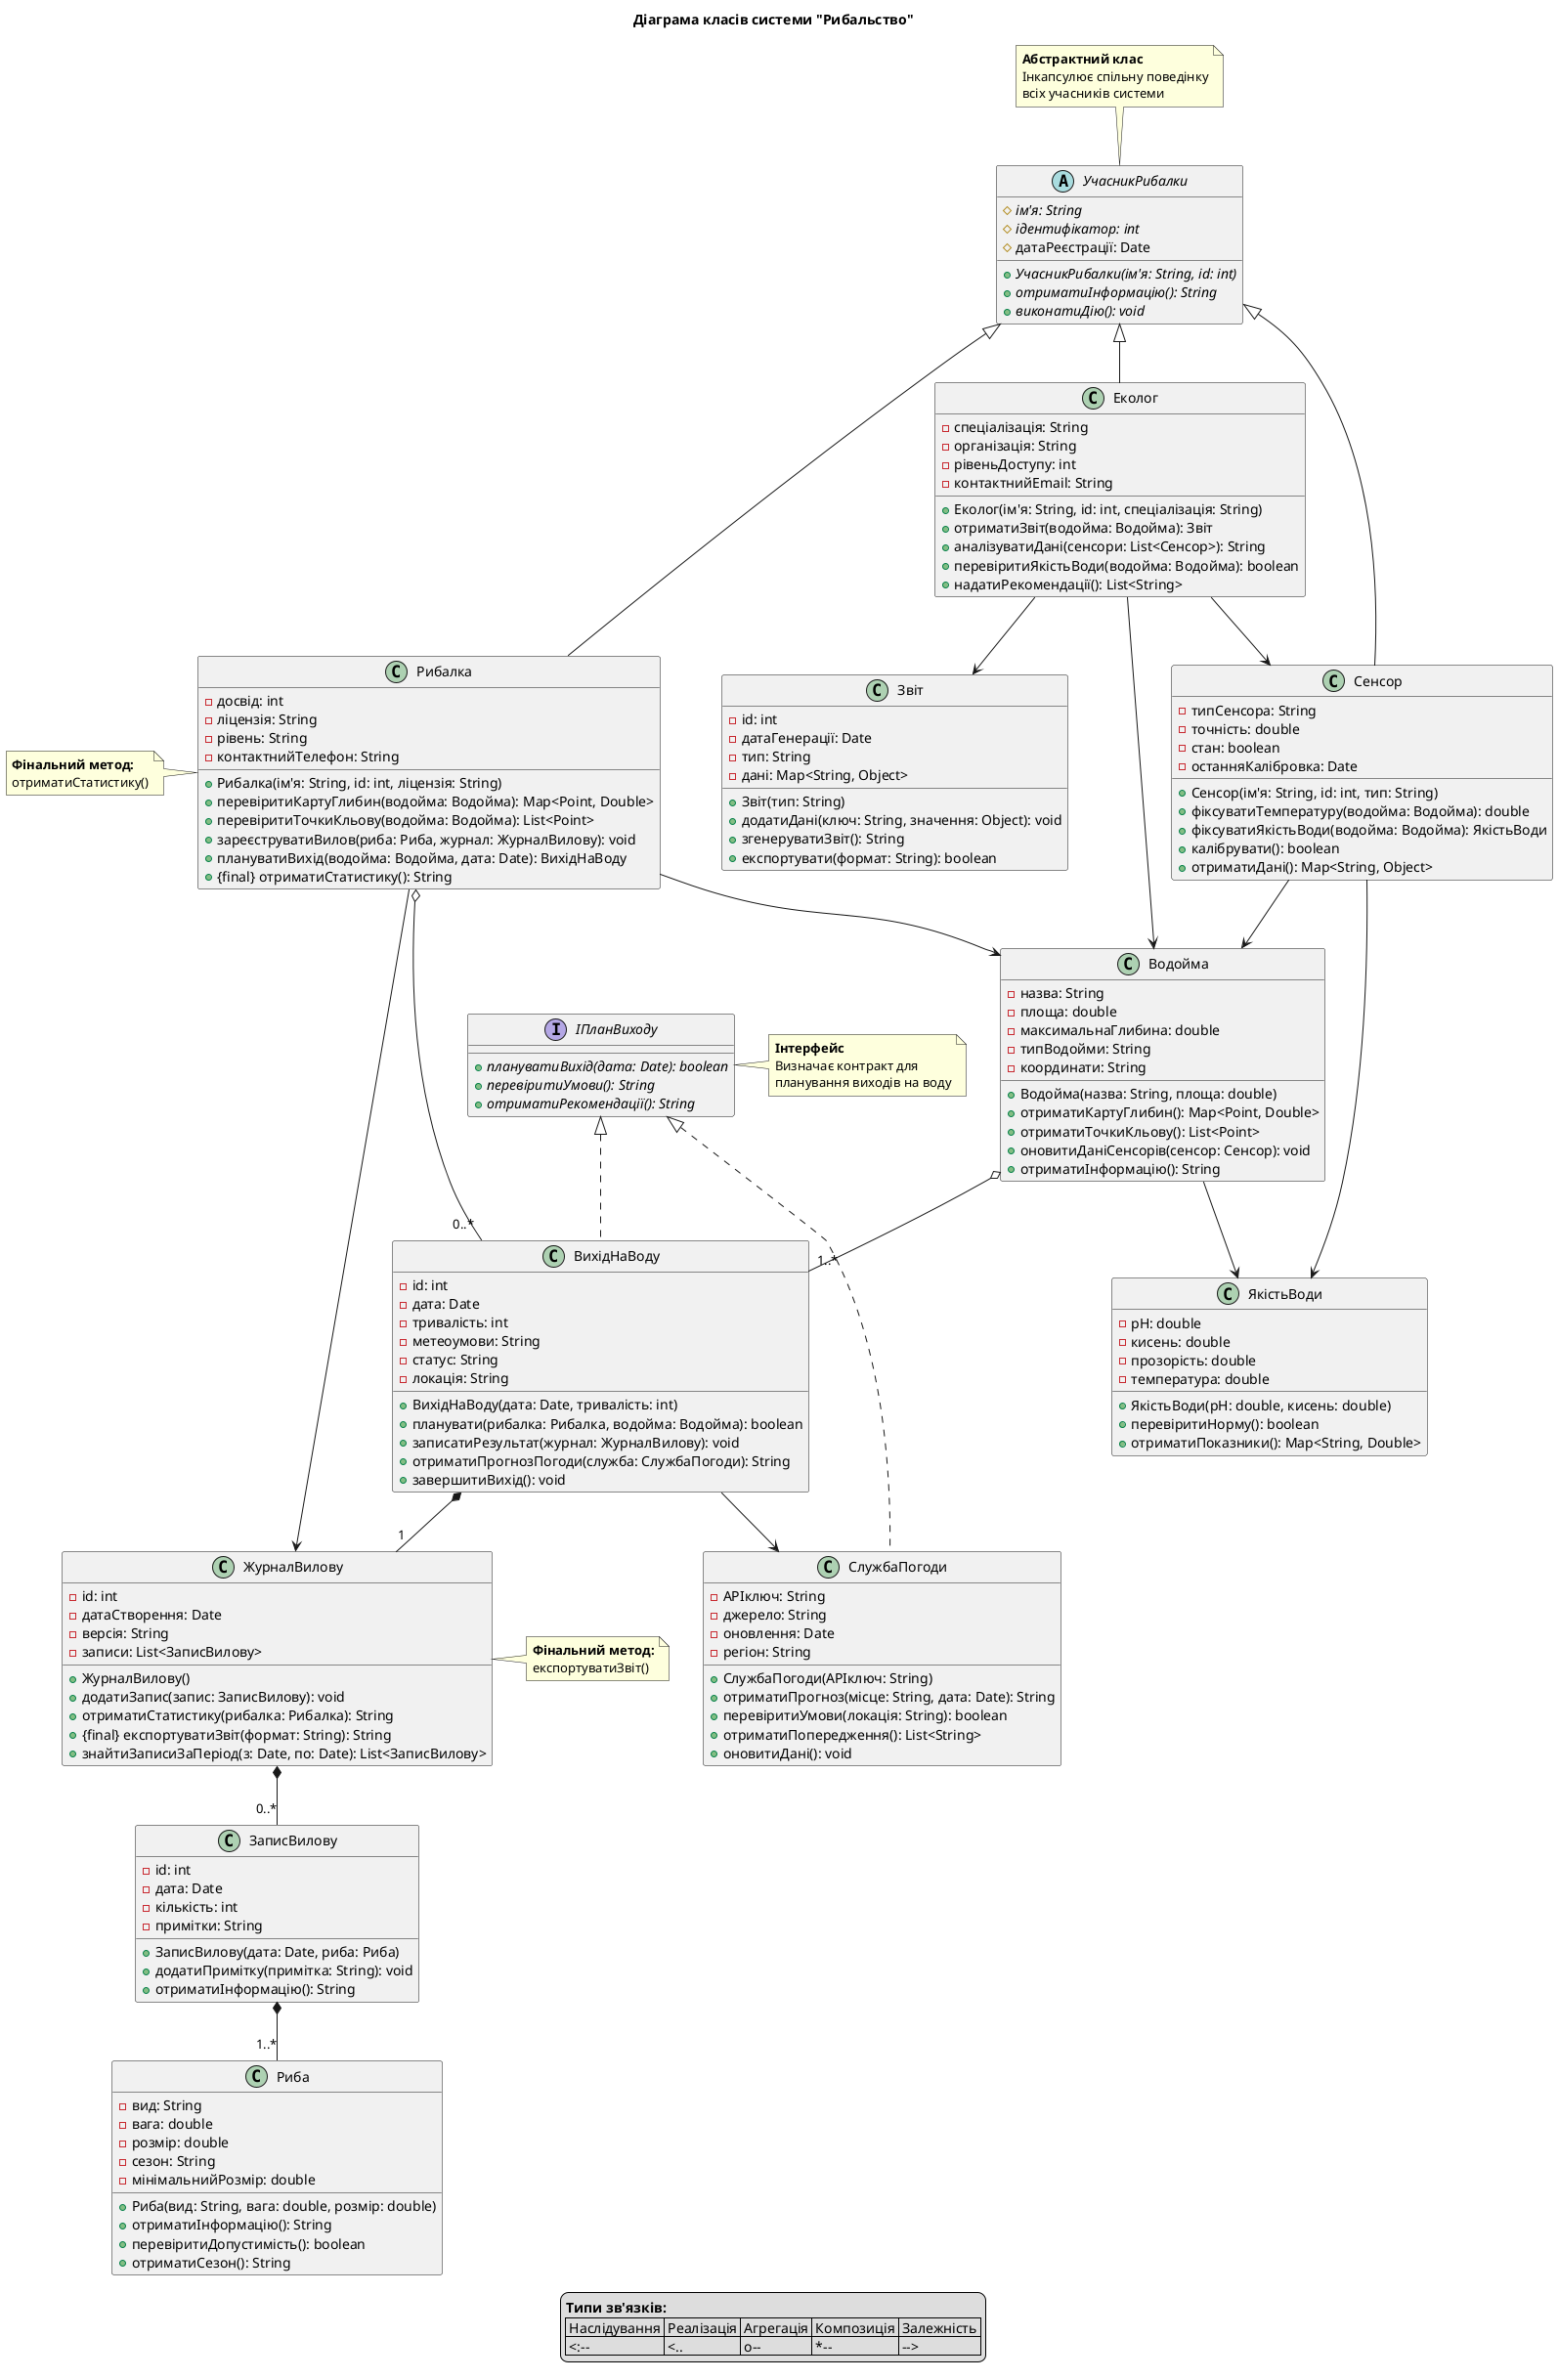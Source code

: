 @startuml Fishing System Class Diagram
title Діаграма класів системи "Рибальство"

' Абстрактний клас
abstract class УчасникРибалки {
  # {abstract} ім'я: String
  # {abstract} ідентифікатор: int
  # датаРеєстрації: Date
  + {abstract} УчасникРибалки(ім'я: String, id: int)
  + {abstract} отриматиІнформацію(): String
  + {abstract} виконатиДію(): void
}

' Інтерфейс
interface IПланВиходу {
  + {abstract} плануватиВихід(дата: Date): boolean
  + {abstract} перевіритиУмови(): String
  + {abstract} отриматиРекомендації(): String
}

' Основні класи
class Рибалка {
  - досвід: int
  - ліцензія: String
  - рівень: String
  - контактнийТелефон: String
  + Рибалка(ім'я: String, id: int, ліцензія: String)
  + перевіритиКартуГлибин(водойма: Водойма): Map<Point, Double>
  + перевіритиТочкиКльову(водойма: Водойма): List<Point>
  + зареєструватиВилов(риба: Риба, журнал: ЖурналВилову): void
  + плануватиВихід(водойма: Водойма, дата: Date): ВихідНаВоду
  + {final} отриматиСтатистику(): String
}

class Сенсор {
  - типСенсора: String
  - точність: double
  - стан: boolean
  - останняКалібровка: Date
  + Сенсор(ім'я: String, id: int, тип: String)
  + фіксуватиТемпературу(водойма: Водойма): double
  + фіксуватиЯкістьВоди(водойма: Водойма): ЯкістьВоди
  + калібрувати(): boolean
  + отриматиДані(): Map<String, Object>
}

class Еколог {
  - спеціалізація: String
  - організація: String
  - рівеньДоступу: int
  - контактнийEmail: String
  + Еколог(ім'я: String, id: int, спеціалізація: String)
  + отриматиЗвіт(водойма: Водойма): Звіт
  + аналізуватиДані(сенсори: List<Сенсор>): String
  + перевіритиЯкістьВоди(водойма: Водойма): boolean
  + надатиРекомендації(): List<String>
}

' Додаткові класи
class Водойма {
  - назва: String
  - площа: double
  - максимальнаГлибина: double
  - типВодойми: String
  - координати: String
  + Водойма(назва: String, площа: double)
  + отриматиКартуГлибин(): Map<Point, Double>
  + отриматиТочкиКльову(): List<Point>
  + оновитиДаніСенсорів(сенсор: Сенсор): void
  + отриматиІнформацію(): String
}

class ВихідНаВоду {
  - id: int
  - дата: Date
  - тривалість: int
  - метеоумови: String
  - статус: String
  - локація: String
  + ВихідНаВоду(дата: Date, тривалість: int)
  + планувати(рибалка: Рибалка, водойма: Водойма): boolean
  + записатиРезультат(журнал: ЖурналВилову): void
  + отриматиПрогнозПогоди(служба: СлужбаПогоди): String
  + завершитиВихід(): void
}

class ЖурналВилову {
  - id: int
  - датаСтворення: Date
  - версія: String
  - записи: List<ЗаписВилову>
  + ЖурналВилову()
  + додатиЗапис(запис: ЗаписВилову): void
  + отриматиСтатистику(рибалка: Рибалка): String
  + {final} експортуватиЗвіт(формат: String): String
  + знайтиЗаписиЗаПеріод(з: Date, по: Date): List<ЗаписВилову>
}

class СлужбаПогоди {
  - APIключ: String
  - джерело: String
  - оновлення: Date
  - регіон: String
  + СлужбаПогоди(APIключ: String)
  + отриматиПрогноз(місце: String, дата: Date): String
  + перевіритиУмови(локація: String): boolean
  + отриматиПопередження(): List<String>
  + оновитиДані(): void
}

class Риба {
  - вид: String
  - вага: double
  - розмір: double
  - сезон: String
  - мінімальнийРозмір: double
  + Риба(вид: String, вага: double, розмір: double)
  + отриматиІнформацію(): String
  + перевіритиДопустимість(): boolean
  + отриматиСезон(): String
}

class ЗаписВилову {
  - id: int
  - дата: Date
  - кількість: int
  - примітки: String
  + ЗаписВилову(дата: Date, риба: Риба)
  + додатиПримітку(примітка: String): void
  + отриматиІнформацію(): String
}

class ЯкістьВоди {
  - pH: double
  - кисень: double
  - прозорість: double
  - температура: double
  + ЯкістьВоди(pH: double, кисень: double)
  + перевіритиНорму(): boolean
  + отриматиПоказники(): Map<String, Double>
}

class Звіт {
  - id: int
  - датаГенерації: Date
  - тип: String
  - дані: Map<String, Object>
  + Звіт(тип: String)
  + додатиДані(ключ: String, значення: Object): void
  + згенеруватиЗвіт(): String
  + експортувати(формат: String): boolean
}

' Зв'язки наслідування
УчасникРибалки <|-- Рибалка
УчасникРибалки <|-- Сенсор
УчасникРибалки <|-- Еколог

' Зв'язки реалізації інтерфейсу
IПланВиходу <|.. ВихідНаВоду
IПланВиходу <|.. СлужбаПогоди

' Зв'язки агрегації
Водойма o-- "1..*" ВихідНаВоду
Рибалка o-- "0..*" ВихідНаВоду

' Зв'язки композиції
ЖурналВилову *-- "0..*" ЗаписВилову
ЗаписВилову *-- "1..*" Риба
ВихідНаВоду *-- "1" ЖурналВилову

' Зв'язки залежності
Рибалка --> Водойма
Рибалка --> ЖурналВилову
ВихідНаВоду --> СлужбаПогоди
Еколог --> Сенсор
Еколог --> Водойма
Еколог --> Звіт
Сенсор --> Водойма
Сенсор --> ЯкістьВоди
Водойма --> ЯкістьВоди

note top of УчасникРибалки
  <b>Абстрактний клас</b>
  Інкапсулює спільну поведінку
  всіх учасників системи
end note

note right of IПланВиходу
  <b>Інтерфейс</b>
  Визначає контракт для
  планування виходів на воду
end note

note left of Рибалка
  <b>Фінальний метод:</b>
  отриматиСтатистику()
end note

note right of ЖурналВилову
  <b>Фінальний метод:</b>
  експортуватиЗвіт()
end note

legend bottom
  <b>Типи зв'язків:</b>
  | Наслідування | Реалізація | Агрегація | Композиція | Залежність |
  | <:-- | <.. | o-- | *-- | --> |
end legend

@enduml